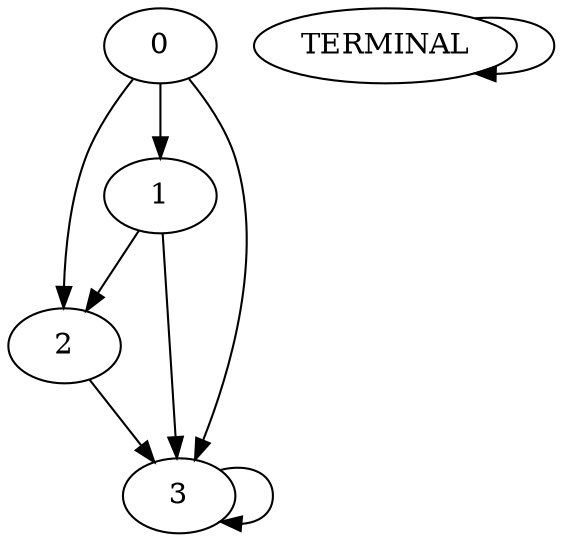 digraph "Tetrahedral graph" {
0;
1;
2;
3;
TERMINAL;
0 -> 1;
0 -> 2;
0 -> 3;
1 -> 2;
1 -> 3;
2 -> 3;
3 -> 3;
TERMINAL -> TERMINAL;
}
